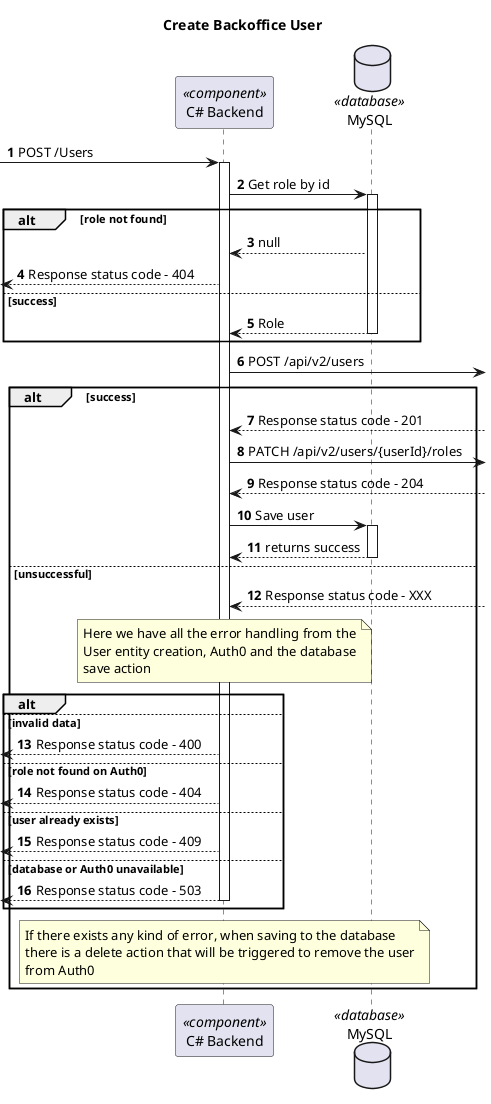 @startuml Process View - Level 2

autonumber
skinparam packageStyle rect

title Create Backoffice User

participant "C# Backend" as DAM <<component>>
database "MySQL" as DB <<database>>

-> DAM: POST /Users
activate DAM
DAM -> DB: Get role by id
activate DB
alt role not found
DB --> DAM: null
<-- DAM: Response status code - 404
else success
DB --> DAM: Role
deactivate DB
end

DAM -> : POST /api/v2/users
alt success
DAM <--: Response status code - 201
DAM -> : PATCH /api/v2/users/{userId}/roles
DAM <--: Response status code - 204
DAM -> DB: Save user
activate DB
DB --> DAM: returns success
deactivate DB


else unsuccessful
DAM <--: Response status code - XXX
note over DAM
Here we have all the error handling from the
User entity creation, Auth0 and the database
save action
end note

alt
else invalid data
  <-- DAM: Response status code - 400
else role not found on Auth0
 <-- DAM: Response status code - 404
else user already exists
 <-- DAM: Response status code - 409
else database or Auth0 unavailable
 <-- DAM: Response status code - 503
 deactivate DAM
end
note over DAM
If there exists any kind of error, when saving to the database
there is a delete action that will be triggered to remove the user
from Auth0
end note
end


@enduml